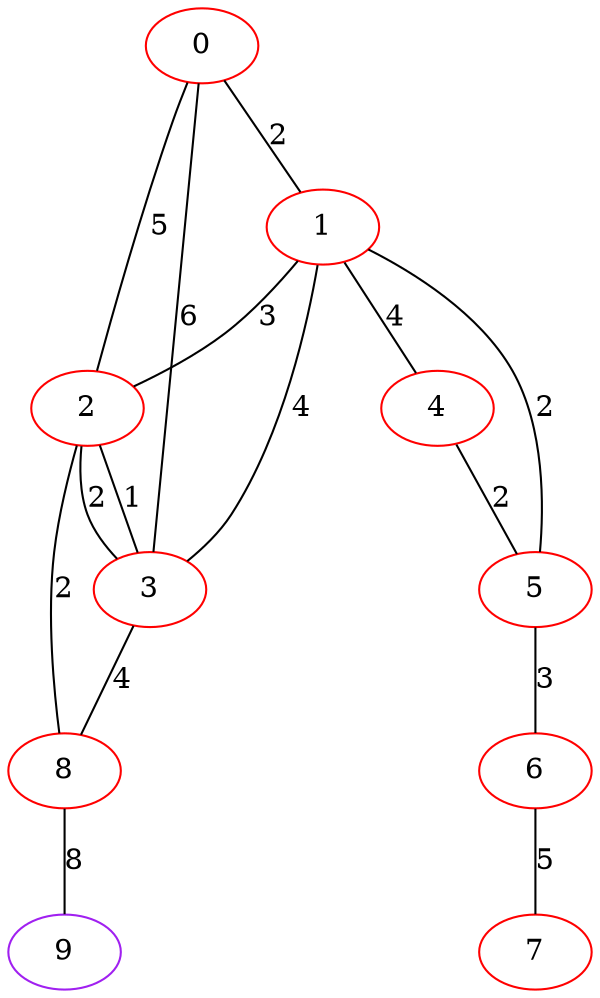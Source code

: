 graph "" {
0 [color=red, weight=1];
1 [color=red, weight=1];
2 [color=red, weight=1];
3 [color=red, weight=1];
4 [color=red, weight=1];
5 [color=red, weight=1];
6 [color=red, weight=1];
7 [color=red, weight=1];
8 [color=red, weight=1];
9 [color=purple, weight=4];
0 -- 1  [key=0, label=2];
0 -- 2  [key=0, label=5];
0 -- 3  [key=0, label=6];
1 -- 2  [key=0, label=3];
1 -- 3  [key=0, label=4];
1 -- 4  [key=0, label=4];
1 -- 5  [key=0, label=2];
2 -- 3  [key=0, label=1];
2 -- 3  [key=1, label=2];
2 -- 8  [key=0, label=2];
3 -- 8  [key=0, label=4];
4 -- 5  [key=0, label=2];
5 -- 6  [key=0, label=3];
6 -- 7  [key=0, label=5];
8 -- 9  [key=0, label=8];
}
